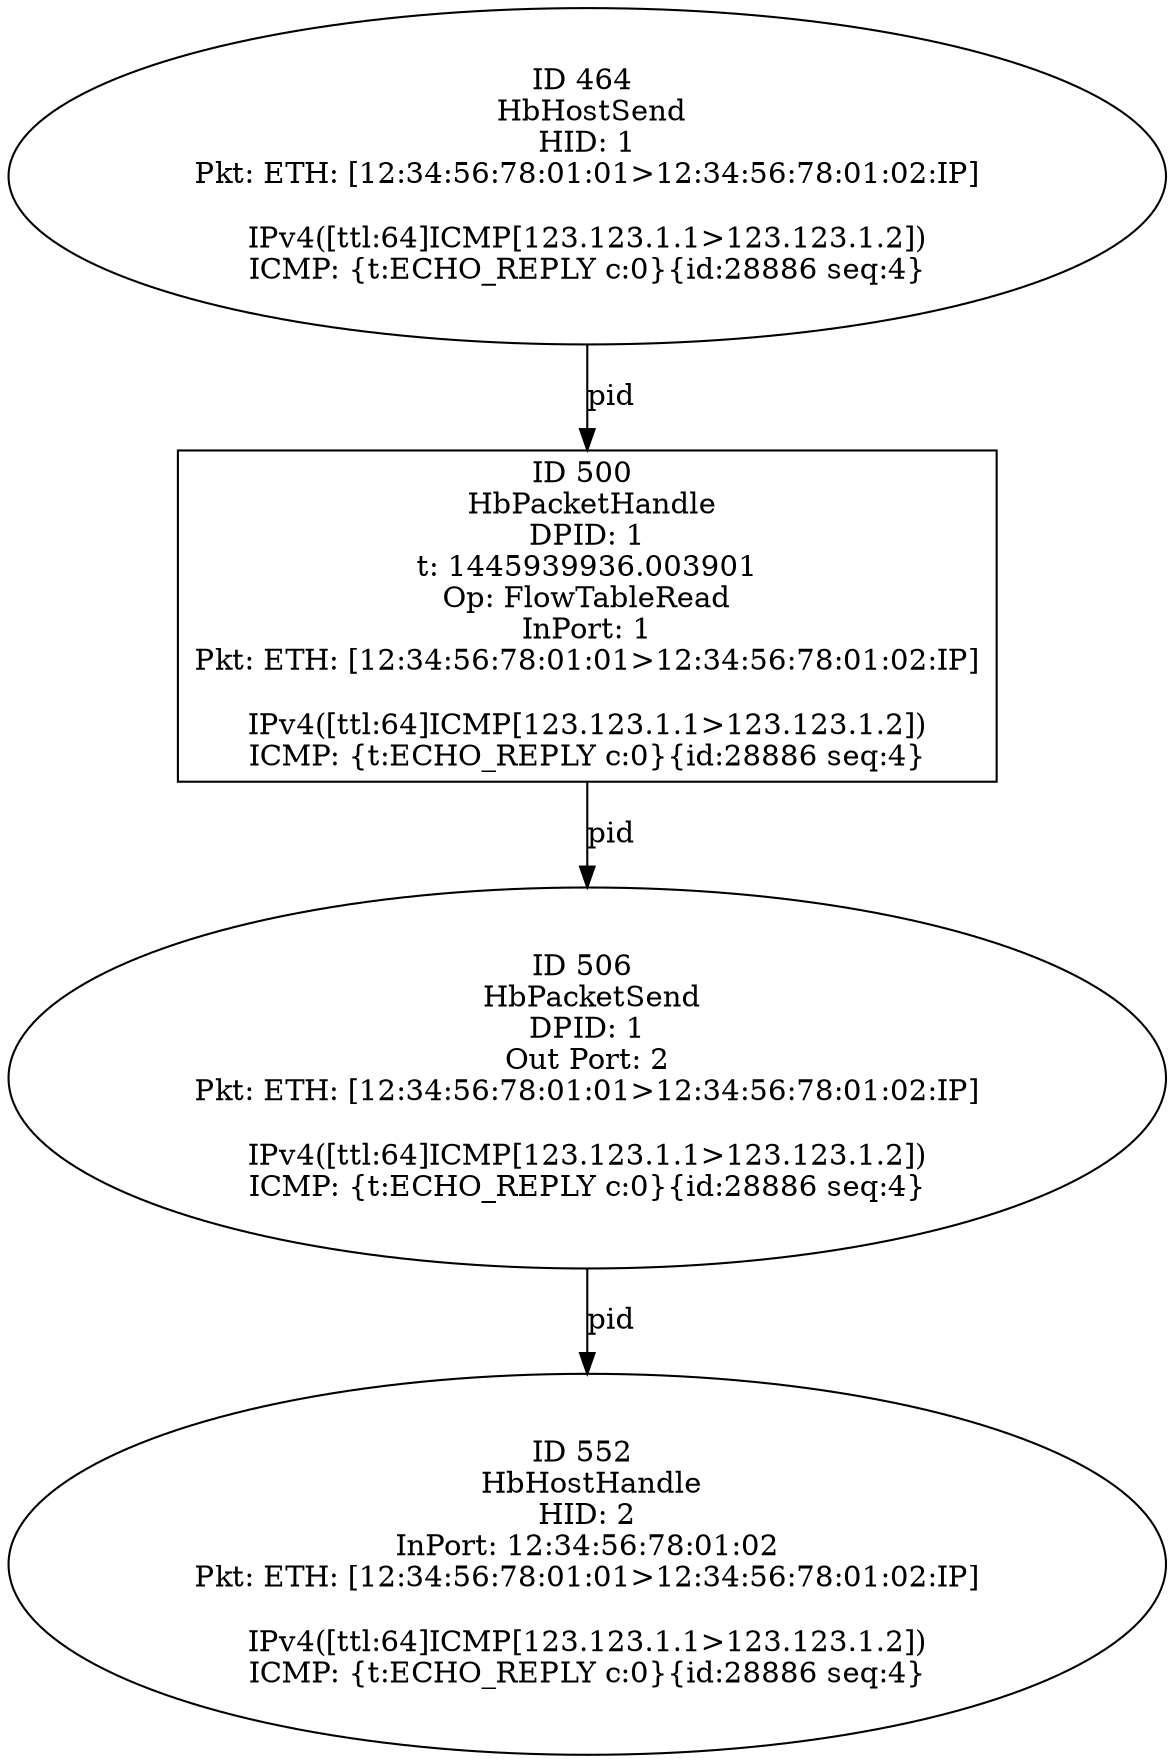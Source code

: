 strict digraph G {
464 [shape=oval, event=<hb_events.HbHostSend object at 0x1078777d0>, label="ID 464 
 HbHostSend
HID: 1
Pkt: ETH: [12:34:56:78:01:01>12:34:56:78:01:02:IP]

IPv4([ttl:64]ICMP[123.123.1.1>123.123.1.2])
ICMP: {t:ECHO_REPLY c:0}{id:28886 seq:4}"];
552 [shape=oval, event=<hb_events.HbHostHandle object at 0x1078e92d0>, label="ID 552 
 HbHostHandle
HID: 2
InPort: 12:34:56:78:01:02
Pkt: ETH: [12:34:56:78:01:01>12:34:56:78:01:02:IP]

IPv4([ttl:64]ICMP[123.123.1.1>123.123.1.2])
ICMP: {t:ECHO_REPLY c:0}{id:28886 seq:4}"];
506 [shape=oval, event=<hb_events.HbPacketSend object at 0x107890190>, label="ID 506 
 HbPacketSend
DPID: 1
Out Port: 2
Pkt: ETH: [12:34:56:78:01:01>12:34:56:78:01:02:IP]

IPv4([ttl:64]ICMP[123.123.1.1>123.123.1.2])
ICMP: {t:ECHO_REPLY c:0}{id:28886 seq:4}"];
500 [shape=box, event=<hb_events.HbPacketHandle object at 0x107889f10>, label="ID 500 
 HbPacketHandle
DPID: 1
t: 1445939936.003901
Op: FlowTableRead
InPort: 1
Pkt: ETH: [12:34:56:78:01:01>12:34:56:78:01:02:IP]

IPv4([ttl:64]ICMP[123.123.1.1>123.123.1.2])
ICMP: {t:ECHO_REPLY c:0}{id:28886 seq:4}"];
464 -> 500  [rel=pid, label=pid];
506 -> 552  [rel=pid, label=pid];
500 -> 506  [rel=pid, label=pid];
}
